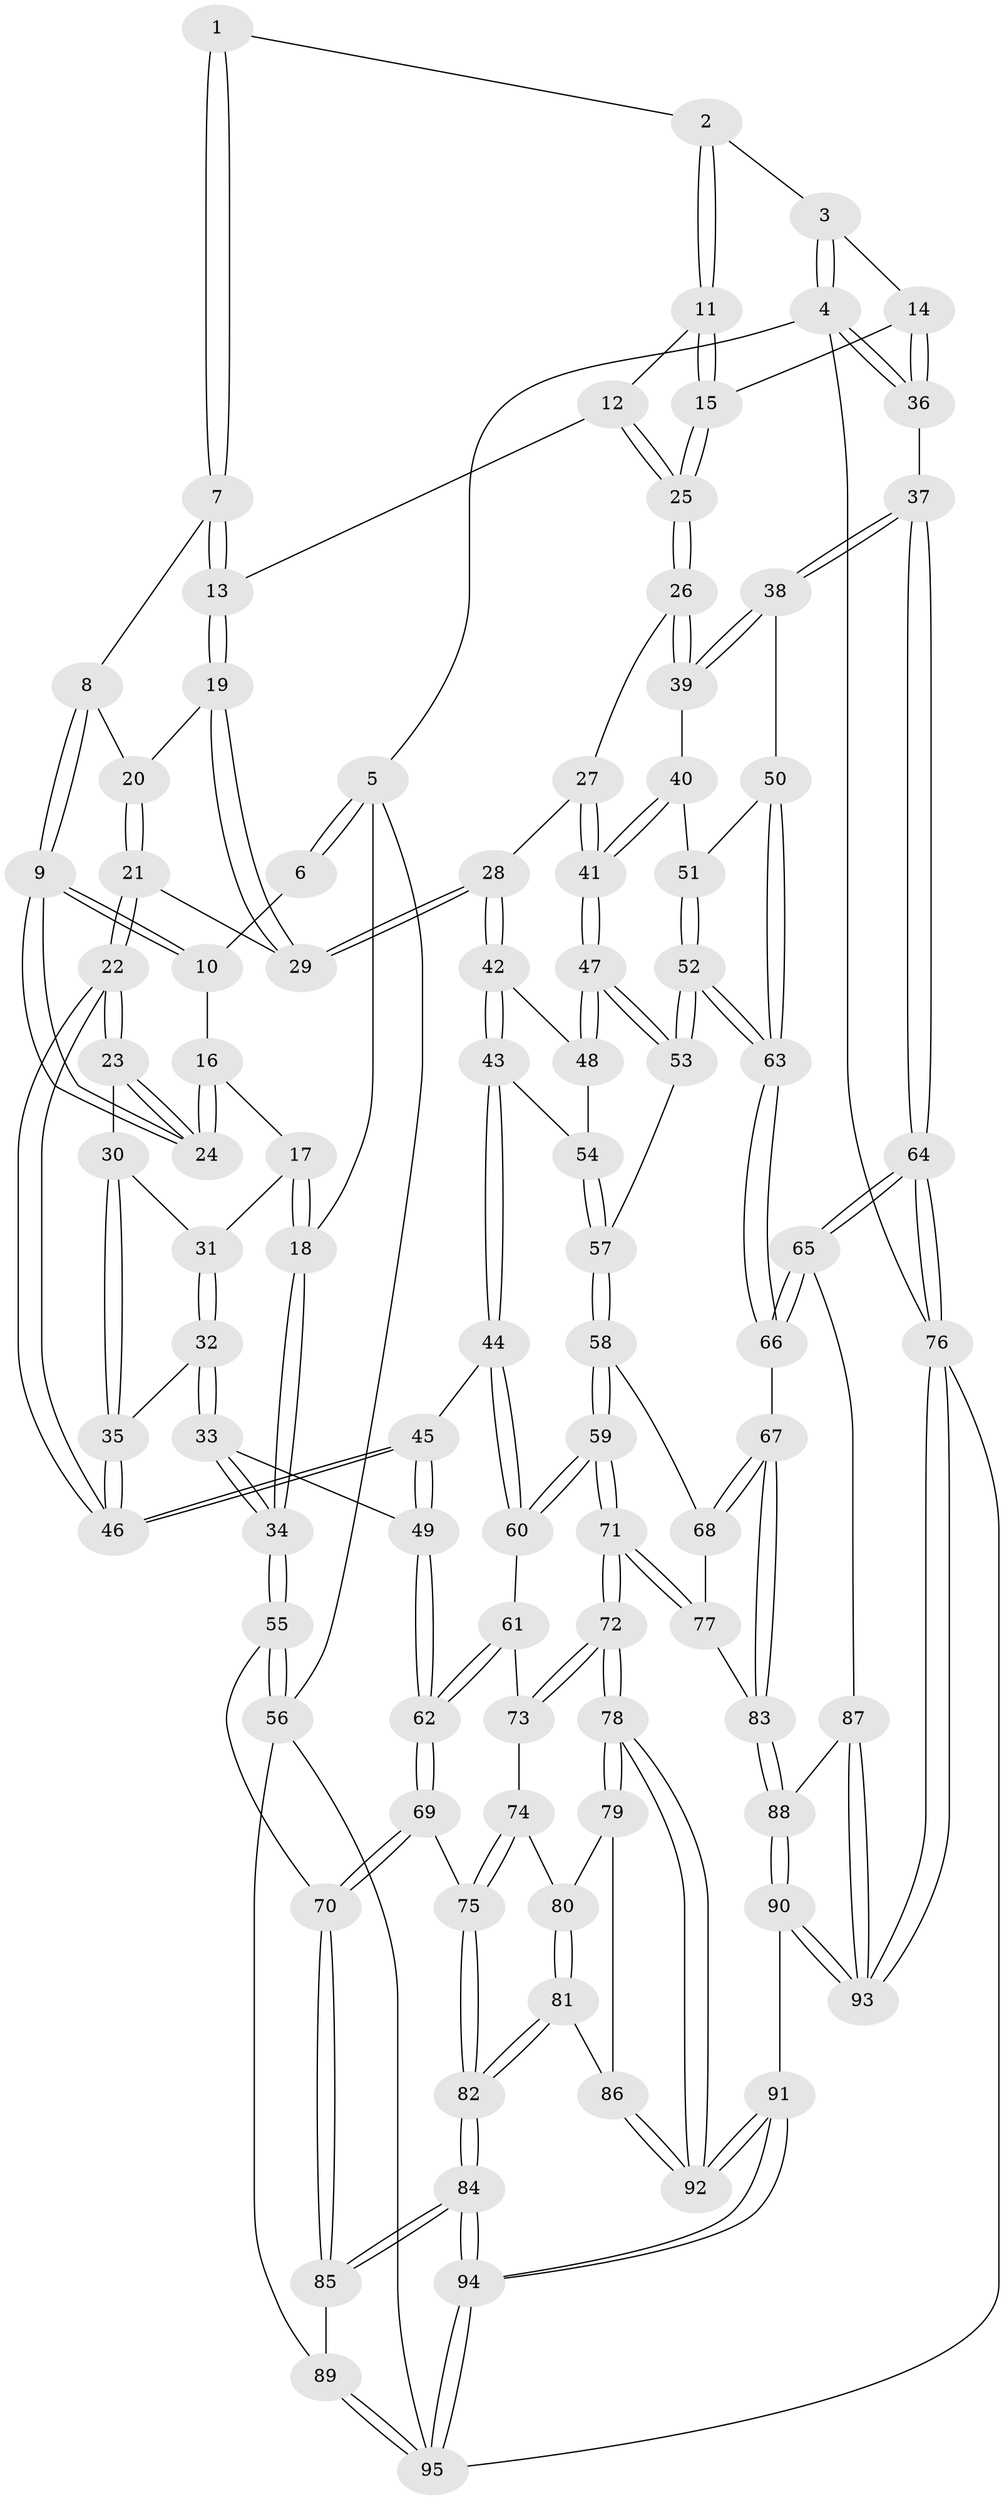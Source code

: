 // coarse degree distribution, {2: 0.15517241379310345, 4: 0.10344827586206896, 3: 0.6379310344827587, 5: 0.08620689655172414, 6: 0.017241379310344827}
// Generated by graph-tools (version 1.1) at 2025/54/03/04/25 22:54:13]
// undirected, 95 vertices, 234 edges
graph export_dot {
  node [color=gray90,style=filled];
  1 [pos="+0.3538833751042201+0"];
  2 [pos="+0.6405245829713985+0"];
  3 [pos="+1+0"];
  4 [pos="+1+0"];
  5 [pos="+0+0"];
  6 [pos="+0.2340260353988438+0"];
  7 [pos="+0.39872563561816804+0.045847647222588016"];
  8 [pos="+0.3888652674050103+0.08319423062845199"];
  9 [pos="+0.30101736615278313+0.15143320749199513"];
  10 [pos="+0.2655843630571308+0.07042833978526225"];
  11 [pos="+0.6460351879616213+0"];
  12 [pos="+0.5897485706076028+0.06903672450383096"];
  13 [pos="+0.5717407733803017+0.11248134375408927"];
  14 [pos="+0.8646274830856284+0.13014656737381372"];
  15 [pos="+0.8352830640146359+0.1340784625134317"];
  16 [pos="+0.12884850754470958+0.13486862653554443"];
  17 [pos="+0.12023993762087662+0.13433164872972955"];
  18 [pos="+0+0"];
  19 [pos="+0.5672829571738551+0.14553339732543305"];
  20 [pos="+0.4153057282563031+0.11683018316872164"];
  21 [pos="+0.4180501673373665+0.20683110520707138"];
  22 [pos="+0.31868259221497824+0.26021883104973403"];
  23 [pos="+0.3114378548102277+0.2391640382496583"];
  24 [pos="+0.29505425229083454+0.17959535243006947"];
  25 [pos="+0.8108218019215031+0.16277046961177857"];
  26 [pos="+0.7963065161668573+0.18596769902130628"];
  27 [pos="+0.7403645738299257+0.2095803385905093"];
  28 [pos="+0.587784039415165+0.22733073009447669"];
  29 [pos="+0.5702160435656968+0.19526784713912912"];
  30 [pos="+0.1542621843534957+0.19709384368911897"];
  31 [pos="+0.12403904937535949+0.16427159794022017"];
  32 [pos="+0.09174620624336918+0.29707496228394487"];
  33 [pos="+0+0.40583562605400375"];
  34 [pos="+0+0.407005217565323"];
  35 [pos="+0.21279928589922428+0.28867452687079115"];
  36 [pos="+1+0.24916563917151416"];
  37 [pos="+1+0.37937352917238965"];
  38 [pos="+1+0.38619371008531006"];
  39 [pos="+0.8381428494332508+0.3135989152126464"];
  40 [pos="+0.7953746425601785+0.35972836806429986"];
  41 [pos="+0.7324737463459072+0.3718714493038299"];
  42 [pos="+0.5795658537223732+0.2902548166481491"];
  43 [pos="+0.44016881520945556+0.4014815800236079"];
  44 [pos="+0.4311451130368816+0.4055447221325308"];
  45 [pos="+0.3254731876960499+0.37080504761479866"];
  46 [pos="+0.3090647983031359+0.3124829155058753"];
  47 [pos="+0.6888563068989423+0.3972016768892635"];
  48 [pos="+0.6398751320606886+0.3544845338585862"];
  49 [pos="+0.20241525409516273+0.5025974617151923"];
  50 [pos="+0.9652035378865101+0.4657557334499654"];
  51 [pos="+0.8111298215816672+0.3880515111893198"];
  52 [pos="+0.8198008910800737+0.5534053118577436"];
  53 [pos="+0.6911767004742702+0.5177457214012007"];
  54 [pos="+0.564891989571426+0.4530823478776428"];
  55 [pos="+0+0.5447376201300265"];
  56 [pos="+0+0.8509909815922388"];
  57 [pos="+0.6677615973130762+0.5326800210569788"];
  58 [pos="+0.6548353331198351+0.546979204606504"];
  59 [pos="+0.5500833818888229+0.6170054867281605"];
  60 [pos="+0.4540543906006851+0.4961794275783392"];
  61 [pos="+0.3505012819451596+0.6034108263630792"];
  62 [pos="+0.20926907861026237+0.5370483604774897"];
  63 [pos="+0.8313284951417655+0.559354103122708"];
  64 [pos="+1+0.7359505699476474"];
  65 [pos="+0.8586656686461354+0.6945610184502751"];
  66 [pos="+0.8579652924898419+0.6939438007420822"];
  67 [pos="+0.8276489881183725+0.7028474101691063"];
  68 [pos="+0.7072387698323761+0.6724123489848713"];
  69 [pos="+0.16896348274881196+0.6811209766016718"];
  70 [pos="+0.1340848846305899+0.704169799180726"];
  71 [pos="+0.5179619788127396+0.720994865804741"];
  72 [pos="+0.5158035004293026+0.7233333385928152"];
  73 [pos="+0.35205076115705736+0.606012390065014"];
  74 [pos="+0.31539397041600314+0.7118893022543462"];
  75 [pos="+0.22412952839005215+0.7146626563439116"];
  76 [pos="+1+1"];
  77 [pos="+0.6411779697760974+0.7341092896602844"];
  78 [pos="+0.5156470235193437+0.7236941729094803"];
  79 [pos="+0.41640598611093305+0.7385206621297883"];
  80 [pos="+0.35670120552668866+0.735298163518206"];
  81 [pos="+0.2971535048453982+0.8316735321200508"];
  82 [pos="+0.28259550848997683+0.8391304495264595"];
  83 [pos="+0.7164502547559773+0.7742319228087395"];
  84 [pos="+0.2359925308976485+0.9731744622848373"];
  85 [pos="+0.0917082005635685+0.8043297415828051"];
  86 [pos="+0.3456885429446646+0.8282512657080586"];
  87 [pos="+0.8572966551568941+0.7713641225407439"];
  88 [pos="+0.7164427615270258+1"];
  89 [pos="+0.030337285132604672+0.8278409211663522"];
  90 [pos="+0.7072980371847484+1"];
  91 [pos="+0.5539170474065626+1"];
  92 [pos="+0.5206639808302804+0.9097445200419018"];
  93 [pos="+1+1"];
  94 [pos="+0.27797189739657074+1"];
  95 [pos="+0.11374354348889312+1"];
  1 -- 2;
  1 -- 7;
  1 -- 7;
  2 -- 3;
  2 -- 11;
  2 -- 11;
  3 -- 4;
  3 -- 4;
  3 -- 14;
  4 -- 5;
  4 -- 36;
  4 -- 36;
  4 -- 76;
  5 -- 6;
  5 -- 6;
  5 -- 18;
  5 -- 56;
  6 -- 10;
  7 -- 8;
  7 -- 13;
  7 -- 13;
  8 -- 9;
  8 -- 9;
  8 -- 20;
  9 -- 10;
  9 -- 10;
  9 -- 24;
  9 -- 24;
  10 -- 16;
  11 -- 12;
  11 -- 15;
  11 -- 15;
  12 -- 13;
  12 -- 25;
  12 -- 25;
  13 -- 19;
  13 -- 19;
  14 -- 15;
  14 -- 36;
  14 -- 36;
  15 -- 25;
  15 -- 25;
  16 -- 17;
  16 -- 24;
  16 -- 24;
  17 -- 18;
  17 -- 18;
  17 -- 31;
  18 -- 34;
  18 -- 34;
  19 -- 20;
  19 -- 29;
  19 -- 29;
  20 -- 21;
  20 -- 21;
  21 -- 22;
  21 -- 22;
  21 -- 29;
  22 -- 23;
  22 -- 23;
  22 -- 46;
  22 -- 46;
  23 -- 24;
  23 -- 24;
  23 -- 30;
  25 -- 26;
  25 -- 26;
  26 -- 27;
  26 -- 39;
  26 -- 39;
  27 -- 28;
  27 -- 41;
  27 -- 41;
  28 -- 29;
  28 -- 29;
  28 -- 42;
  28 -- 42;
  30 -- 31;
  30 -- 35;
  30 -- 35;
  31 -- 32;
  31 -- 32;
  32 -- 33;
  32 -- 33;
  32 -- 35;
  33 -- 34;
  33 -- 34;
  33 -- 49;
  34 -- 55;
  34 -- 55;
  35 -- 46;
  35 -- 46;
  36 -- 37;
  37 -- 38;
  37 -- 38;
  37 -- 64;
  37 -- 64;
  38 -- 39;
  38 -- 39;
  38 -- 50;
  39 -- 40;
  40 -- 41;
  40 -- 41;
  40 -- 51;
  41 -- 47;
  41 -- 47;
  42 -- 43;
  42 -- 43;
  42 -- 48;
  43 -- 44;
  43 -- 44;
  43 -- 54;
  44 -- 45;
  44 -- 60;
  44 -- 60;
  45 -- 46;
  45 -- 46;
  45 -- 49;
  45 -- 49;
  47 -- 48;
  47 -- 48;
  47 -- 53;
  47 -- 53;
  48 -- 54;
  49 -- 62;
  49 -- 62;
  50 -- 51;
  50 -- 63;
  50 -- 63;
  51 -- 52;
  51 -- 52;
  52 -- 53;
  52 -- 53;
  52 -- 63;
  52 -- 63;
  53 -- 57;
  54 -- 57;
  54 -- 57;
  55 -- 56;
  55 -- 56;
  55 -- 70;
  56 -- 89;
  56 -- 95;
  57 -- 58;
  57 -- 58;
  58 -- 59;
  58 -- 59;
  58 -- 68;
  59 -- 60;
  59 -- 60;
  59 -- 71;
  59 -- 71;
  60 -- 61;
  61 -- 62;
  61 -- 62;
  61 -- 73;
  62 -- 69;
  62 -- 69;
  63 -- 66;
  63 -- 66;
  64 -- 65;
  64 -- 65;
  64 -- 76;
  64 -- 76;
  65 -- 66;
  65 -- 66;
  65 -- 87;
  66 -- 67;
  67 -- 68;
  67 -- 68;
  67 -- 83;
  67 -- 83;
  68 -- 77;
  69 -- 70;
  69 -- 70;
  69 -- 75;
  70 -- 85;
  70 -- 85;
  71 -- 72;
  71 -- 72;
  71 -- 77;
  71 -- 77;
  72 -- 73;
  72 -- 73;
  72 -- 78;
  72 -- 78;
  73 -- 74;
  74 -- 75;
  74 -- 75;
  74 -- 80;
  75 -- 82;
  75 -- 82;
  76 -- 93;
  76 -- 93;
  76 -- 95;
  77 -- 83;
  78 -- 79;
  78 -- 79;
  78 -- 92;
  78 -- 92;
  79 -- 80;
  79 -- 86;
  80 -- 81;
  80 -- 81;
  81 -- 82;
  81 -- 82;
  81 -- 86;
  82 -- 84;
  82 -- 84;
  83 -- 88;
  83 -- 88;
  84 -- 85;
  84 -- 85;
  84 -- 94;
  84 -- 94;
  85 -- 89;
  86 -- 92;
  86 -- 92;
  87 -- 88;
  87 -- 93;
  87 -- 93;
  88 -- 90;
  88 -- 90;
  89 -- 95;
  89 -- 95;
  90 -- 91;
  90 -- 93;
  90 -- 93;
  91 -- 92;
  91 -- 92;
  91 -- 94;
  91 -- 94;
  94 -- 95;
  94 -- 95;
}
